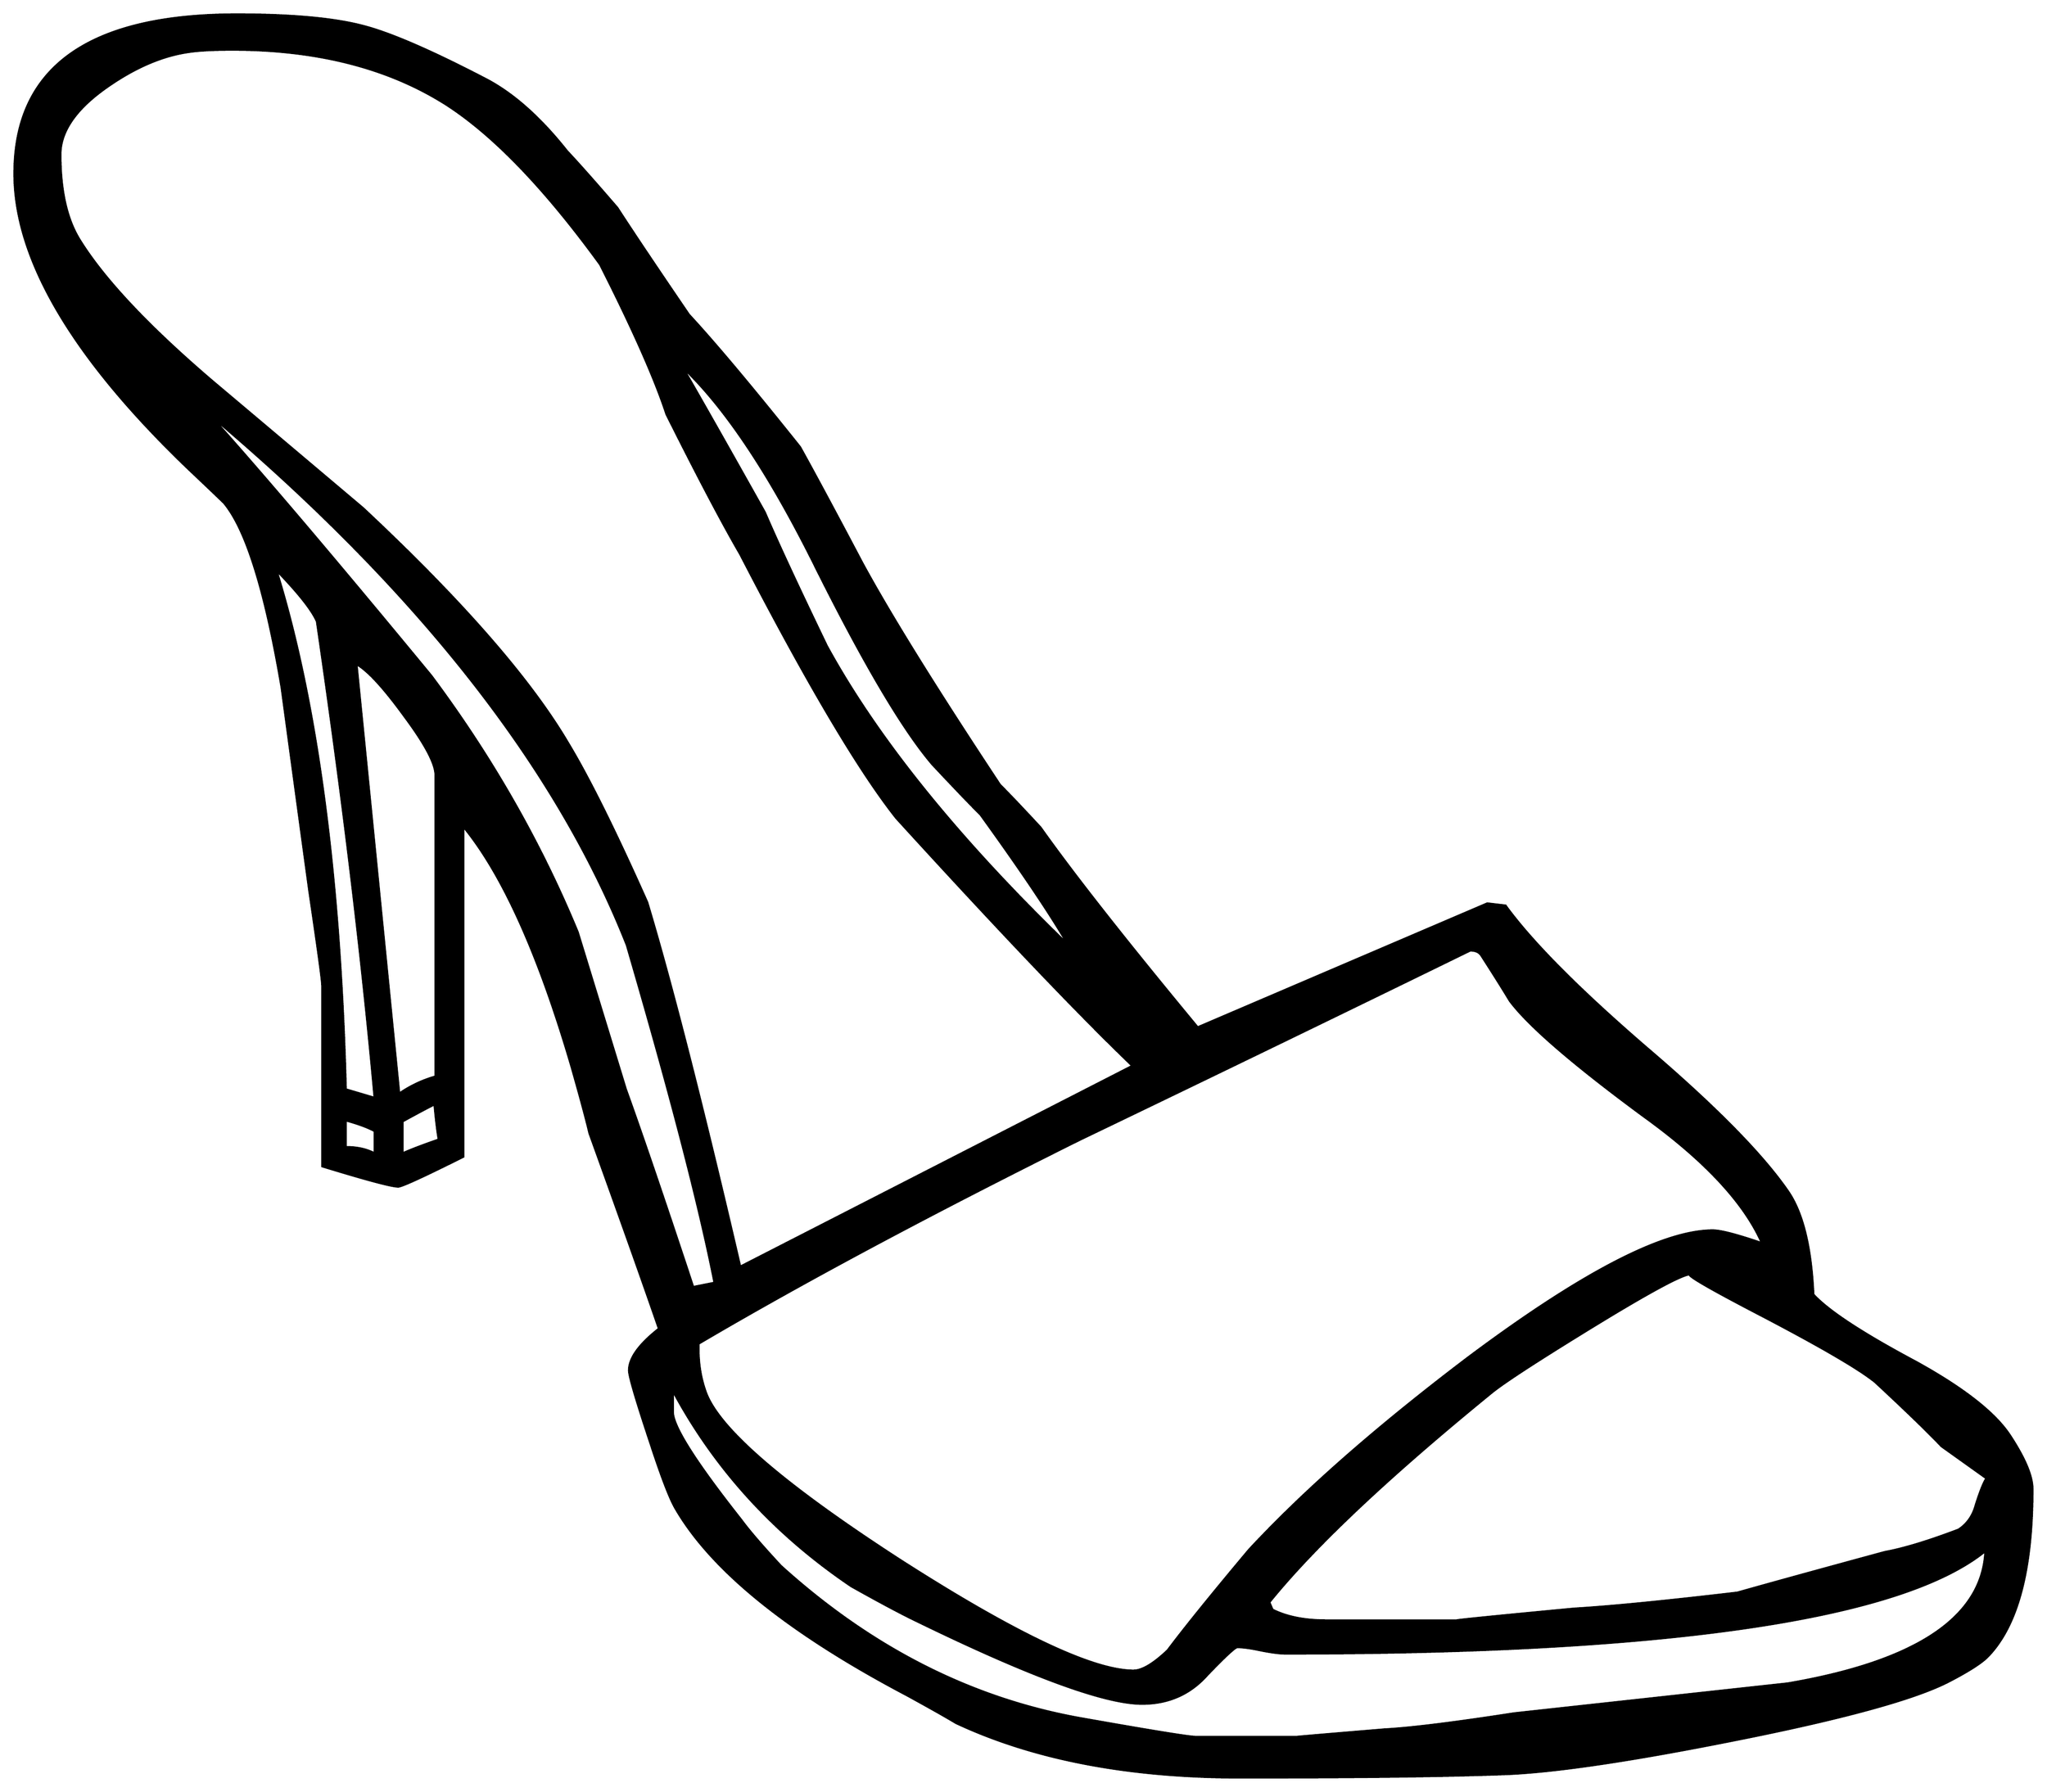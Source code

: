 


\begin{tikzpicture}[y=0.80pt, x=0.80pt, yscale=-1.0, xscale=1.0, inner sep=0pt, outer sep=0pt]
\begin{scope}[shift={(100.0,1750.0)},nonzero rule]
  \path[draw=.,fill=.,line width=1.600pt] (1970.0,-71.0) .. controls
    (1970.0,5.0) and (1956.0,57.333) .. (1928.0,86.0) .. controls
    (1922.0,92.0) and (1910.0,99.667) .. (1892.0,109.0) ..
    controls (1860.0,125.667) and (1791.667,144.333) .. (1687.0,165.0)
    .. controls (1589.667,184.333) and (1518.333,194.667) ..
    (1473.0,196.0) .. controls (1416.333,198.0) and (1335.0,199.0)
    .. (1229.0,199.0) .. controls (1124.333,199.0) and
    (1035.667,182.0) .. (963.0,148.0) .. controls (953.0,142.0)
    and (937.667,133.333) .. (917.0,122.0) .. controls (807.0,64.0)
    and (735.0,6.0) .. (701.0,-52.0) .. controls (695.667,-60.667)
    and (687.667,-81.333) .. (677.0,-114.0) .. controls
    (663.667,-154.0) and (657.0,-176.667) .. (657.0,-182.0) ..
    controls (657.0,-193.333) and (666.333,-206.333) .. (685.0,-221.0)
    .. controls (671.0,-261.667) and (649.333,-322.667) ..
    (620.0,-404.0) .. controls (616.667,-418.0) and (611.0,-439.0)
    .. (603.0,-467.0) .. controls (572.333,-571.667) and
    (538.667,-646.333) .. (502.0,-691.0) -- (502.0,-382.0) ..
    controls (464.667,-363.333) and (444.333,-354.0) .. (441.0,-354.0)
    .. controls (435.0,-354.0) and (411.333,-360.333) ..
    (370.0,-373.0) -- (370.0,-542.0) .. controls (370.0,-546.667)
    and (366.0,-576.0) .. (358.0,-630.0) .. controls
    (349.333,-693.333) and (340.667,-757.0) .. (332.0,-821.0) ..
    controls (316.667,-911.667) and (298.667,-969.333) .. (278.0,-994.0)
    .. controls (276.667,-995.333) and (269.0,-1002.667) ..
    (255.0,-1016.0) .. controls (139.667,-1124.0) and
    (82.0,-1219.333) .. (82.0,-1302.0) .. controls (82.0,-1401.333)
    and (151.333,-1451.0) .. (290.0,-1451.0) .. controls
    (342.0,-1451.0) and (381.667,-1447.333) .. (409.0,-1440.0) ..
    controls (434.333,-1433.333) and (472.0,-1417.0) ..
    (522.0,-1391.0) .. controls (548.0,-1377.667) and
    (573.667,-1355.0) .. (599.0,-1323.0) .. controls
    (609.667,-1311.667) and (625.333,-1294.0) .. (646.0,-1270.0) ..
    controls (660.667,-1247.333) and (683.0,-1214.0) ..
    (713.0,-1170.0) .. controls (737.667,-1143.333) and
    (772.333,-1102.0) .. (817.0,-1046.0) .. controls
    (830.333,-1022.0) and (849.667,-986.0) .. (875.0,-938.0) ..
    controls (901.0,-890.0) and (944.0,-820.667) ..
    (1004.0,-730.0) .. controls (1012.667,-721.333) and
    (1025.333,-708.0) .. (1042.0,-690.0) .. controls
    (1072.667,-646.667) and (1121.667,-584.333) .. (1189.0,-503.0) --
    (1460.0,-619.0) -- (1477.0,-617.0) .. controls
    (1501.667,-583.0) and (1545.667,-538.667) .. (1609.0,-484.0) ..
    controls (1673.0,-429.333) and (1717.0,-384.667) ..
    (1741.0,-350.0) .. controls (1755.0,-330.0) and
    (1763.0,-297.667) .. (1765.0,-253.0) .. controls
    (1779.0,-237.667) and (1811.0,-216.667) .. (1861.0,-190.0) ..
    controls (1905.667,-165.333) and (1935.0,-142.333) ..
    (1949.0,-121.0) .. controls (1963.0,-99.667) and
    (1970.0,-83.0) .. (1970.0,-71.0) -- cycle(1068.0,-580.0) ..
    controls (1051.333,-608.667) and (1024.0,-649.333) ..
    (986.0,-702.0) .. controls (976.0,-712.0) and (961.0,-727.667)
    .. (941.0,-749.0) .. controls (913.0,-781.667) and
    (875.667,-845.0) .. (829.0,-939.0) .. controls (787.0,-1023.0)
    and (746.333,-1083.667) .. (707.0,-1121.0) .. controls
    (724.333,-1091.0) and (750.0,-1045.667) .. (784.0,-985.0) ..
    controls (796.0,-957.0) and (815.333,-915.333) .. (842.0,-860.0)
    .. controls (889.333,-773.333) and (964.667,-680.0) ..
    (1068.0,-580.0) -- cycle(1927.0,-81.0) .. controls
    (1917.667,-87.667) and (1903.667,-97.667) .. (1885.0,-111.0) ..
    controls (1871.667,-125.0) and (1851.0,-145.0) ..
    (1823.0,-171.0) .. controls (1808.333,-183.0) and
    (1773.0,-203.667) .. (1717.0,-233.0) .. controls
    (1667.0,-259.0) and (1644.667,-272.0) .. (1650.0,-272.0) ..
    controls (1642.667,-272.0) and (1612.333,-255.667) ..
    (1559.0,-223.0) .. controls (1509.0,-192.333) and
    (1477.667,-172.0) .. (1465.0,-162.0) .. controls
    (1367.667,-82.667) and (1298.0,-17.0) .. (1256.0,35.0) --
    (1259.0,42.0) .. controls (1272.333,48.667) and (1289.0,52.0) ..
    (1309.0,52.0) -- (1432.0,52.0) .. controls (1427.333,52.0) and
    (1463.667,48.333) .. (1541.0,41.0) .. controls (1575.0,39.0) and
    (1626.0,34.0) .. (1694.0,26.0) .. controls (1724.667,17.333) and
    (1770.667,4.667) .. (1832.0,-12.0) .. controls (1850.0,-15.333)
    and (1873.0,-22.333) .. (1901.0,-33.0) .. controls
    (1909.0,-38.333) and (1914.333,-46.0) .. (1917.0,-56.0) ..
    controls (1921.0,-68.667) and (1924.333,-77.0) .. (1927.0,-81.0)
    -- cycle(1128.0,-467.0) .. controls (1076.667,-516.333) and
    (1003.0,-593.667) .. (907.0,-699.0) .. controls (871.667,-743.667)
    and (823.0,-826.0) .. (761.0,-946.0) .. controls
    (744.333,-974.667) and (721.333,-1018.333) .. (692.0,-1077.0) ..
    controls (681.333,-1109.667) and (660.667,-1156.333) ..
    (630.0,-1217.0) .. controls (578.667,-1287.667) and
    (531.0,-1337.333) .. (487.0,-1366.0) .. controls
    (433.0,-1400.667) and (366.0,-1418.0) .. (286.0,-1418.0) ..
    controls (268.667,-1418.0) and (255.333,-1417.333) ..
    (246.0,-1416.0) .. controls (221.333,-1412.667) and
    (196.0,-1402.0) .. (170.0,-1384.0) .. controls
    (140.0,-1363.333) and (125.0,-1342.0) .. (125.0,-1320.0) ..
    controls (125.0,-1286.0) and (131.0,-1259.333) ..
    (143.0,-1240.0) .. controls (165.667,-1203.333) and
    (207.0,-1159.333) .. (267.0,-1108.0) .. controls
    (313.667,-1068.667) and (360.667,-1029.0) .. (408.0,-989.0) ..
    controls (500.667,-902.333) and (564.667,-829.0) .. (600.0,-769.0)
    .. controls (619.333,-737.0) and (644.0,-687.333) ..
    (674.0,-620.0) .. controls (696.667,-544.667) and (725.667,-431.0)
    .. (761.0,-279.0) -- (1128.0,-467.0) -- cycle(1717.0,-301.0)
    .. controls (1700.333,-339.0) and (1663.333,-378.667) ..
    (1606.0,-420.0) .. controls (1540.0,-468.667) and
    (1498.333,-504.667) .. (1481.0,-528.0) .. controls
    (1475.0,-538.0) and (1466.0,-552.333) .. (1454.0,-571.0) ..
    controls (1452.0,-573.667) and (1448.667,-575.0) ..
    (1444.0,-575.0) .. controls (1322.667,-515.667) and
    (1201.0,-456.667) .. (1079.0,-398.0) .. controls
    (938.333,-328.0) and (819.333,-264.333) .. (722.0,-207.0) --
    (722.0,-202.0) .. controls (722.0,-187.333) and (724.333,-173.667)
    .. (729.0,-161.0) .. controls (741.667,-127.0) and
    (802.0,-75.0) .. (910.0,-5.0) .. controls (1018.0,64.333) and
    (1091.0,99.0) .. (1129.0,99.0) .. controls (1137.0,99.0) and
    (1147.667,92.667) .. (1161.0,80.0) .. controls (1177.0,58.667) and
    (1202.333,27.333) .. (1237.0,-14.0) .. controls (1288.333,-69.333)
    and (1356.667,-129.333) .. (1442.0,-194.0) .. controls
    (1548.0,-273.333) and (1624.333,-313.0) .. (1671.0,-313.0) ..
    controls (1678.333,-313.0) and (1693.667,-309.0) ..
    (1717.0,-301.0) -- cycle(1926.0,-13.0) .. controls
    (1847.333,51.0) and (1629.0,83.0) .. (1271.0,83.0) .. controls
    (1265.667,83.0) and (1258.0,82.0) .. (1248.0,80.0) .. controls
    (1238.667,78.0) and (1231.333,77.0) .. (1226.0,77.0) .. controls
    (1224.0,77.0) and (1214.667,85.667) .. (1198.0,103.0) ..
    controls (1182.0,121.0) and (1161.667,130.0) .. (1137.0,130.0)
    .. controls (1102.333,130.0) and (1032.333,104.333) ..
    (927.0,53.0) .. controls (913.0,46.333) and (892.333,35.333) ..
    (865.0,20.0) .. controls (793.0,-28.667) and (737.333,-89.667) ..
    (698.0,-163.0) -- (698.0,-143.0) .. controls (698.0,-129.667)
    and (719.333,-96.0) .. (762.0,-42.0) .. controls (769.333,-32.0)
    and (781.667,-17.667) .. (799.0,1.0) .. controls (884.333,78.333)
    and (978.667,126.0) .. (1082.0,144.0) .. controls
    (1146.0,155.333) and (1181.0,161.0) .. (1187.0,161.0) --
    (1282.0,161.0) .. controls (1280.667,161.0) and (1308.0,158.667)
    .. (1364.0,154.0) .. controls (1388.667,152.667) and
    (1429.0,147.667) .. (1485.0,139.0) .. controls (1570.333,129.667)
    and (1655.667,120.333) .. (1741.0,111.0) .. controls
    (1861.667,90.333) and (1923.333,49.0) .. (1926.0,-13.0) --
    cycle(737.0,-264.0) .. controls (723.0,-335.333) and
    (695.667,-440.667) .. (655.0,-580.0) .. controls (589.0,-747.333)
    and (458.667,-913.0) .. (264.0,-1077.0) .. controls
    (312.0,-1023.667) and (381.333,-942.0) .. (472.0,-832.0) ..
    controls (528.667,-756.0) and (574.333,-676.0) .. (609.0,-592.0)
    .. controls (609.0,-592.0) and (624.0,-543.0) ..
    (654.0,-445.0) .. controls (668.667,-404.333) and (689.667,-342.667)
    .. (717.0,-260.0) -- (737.0,-264.0) -- cycle(476.0,-457.0)
    -- (476.0,-739.0) .. controls (476.0,-749.667) and
    (466.333,-768.0) .. (447.0,-794.0) .. controls (427.667,-820.667)
    and (412.667,-837.0) .. (402.0,-843.0) -- (442.0,-441.0) ..
    controls (452.667,-448.333) and (464.0,-453.667) .. (476.0,-457.0)
    -- cycle(419.0,-437.0) .. controls (407.0,-570.333) and
    (389.0,-719.0) .. (365.0,-883.0) .. controls (360.333,-893.667)
    and (347.667,-909.667) .. (327.0,-931.0) .. controls
    (365.0,-808.333) and (386.667,-646.333) .. (392.0,-445.0) --
    (419.0,-437.0) -- cycle(479.0,-398.0) .. controls
    (477.667,-405.333) and (476.333,-416.333) .. (475.0,-431.0) ..
    controls (468.333,-427.667) and (458.333,-422.333) .. (445.0,-415.0)
    -- (445.0,-385.0) .. controls (452.333,-388.333) and
    (463.667,-392.667) .. (479.0,-398.0) -- cycle(419.0,-385.0) --
    (419.0,-406.0) .. controls (413.0,-409.333) and (404.0,-412.667)
    .. (392.0,-416.0) -- (392.0,-391.0) .. controls
    (402.667,-391.0) and (411.667,-389.0) .. (419.0,-385.0) --
    cycle;
\end{scope}

\end{tikzpicture}


